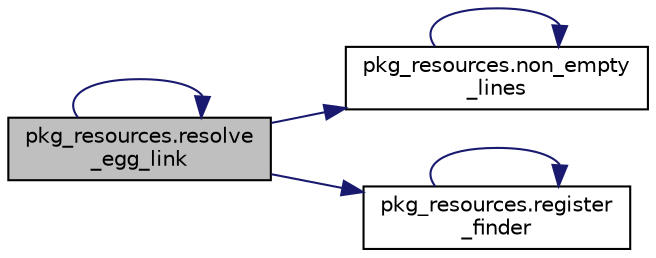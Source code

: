 digraph "pkg_resources.resolve_egg_link"
{
 // LATEX_PDF_SIZE
  edge [fontname="Helvetica",fontsize="10",labelfontname="Helvetica",labelfontsize="10"];
  node [fontname="Helvetica",fontsize="10",shape=record];
  rankdir="LR";
  Node1 [label="pkg_resources.resolve\l_egg_link",height=0.2,width=0.4,color="black", fillcolor="grey75", style="filled", fontcolor="black",tooltip=" "];
  Node1 -> Node2 [color="midnightblue",fontsize="10",style="solid",fontname="Helvetica"];
  Node2 [label="pkg_resources.non_empty\l_lines",height=0.2,width=0.4,color="black", fillcolor="white", style="filled",URL="$d0/de1/namespacepkg__resources.html#aebf9bba27fbad2388790590cac11be48",tooltip=" "];
  Node2 -> Node2 [color="midnightblue",fontsize="10",style="solid",fontname="Helvetica"];
  Node1 -> Node3 [color="midnightblue",fontsize="10",style="solid",fontname="Helvetica"];
  Node3 [label="pkg_resources.register\l_finder",height=0.2,width=0.4,color="black", fillcolor="white", style="filled",URL="$d0/de1/namespacepkg__resources.html#a64bf2dc95891c62e1b8bdfc0d67c21d5",tooltip=" "];
  Node3 -> Node3 [color="midnightblue",fontsize="10",style="solid",fontname="Helvetica"];
  Node1 -> Node1 [color="midnightblue",fontsize="10",style="solid",fontname="Helvetica"];
}
